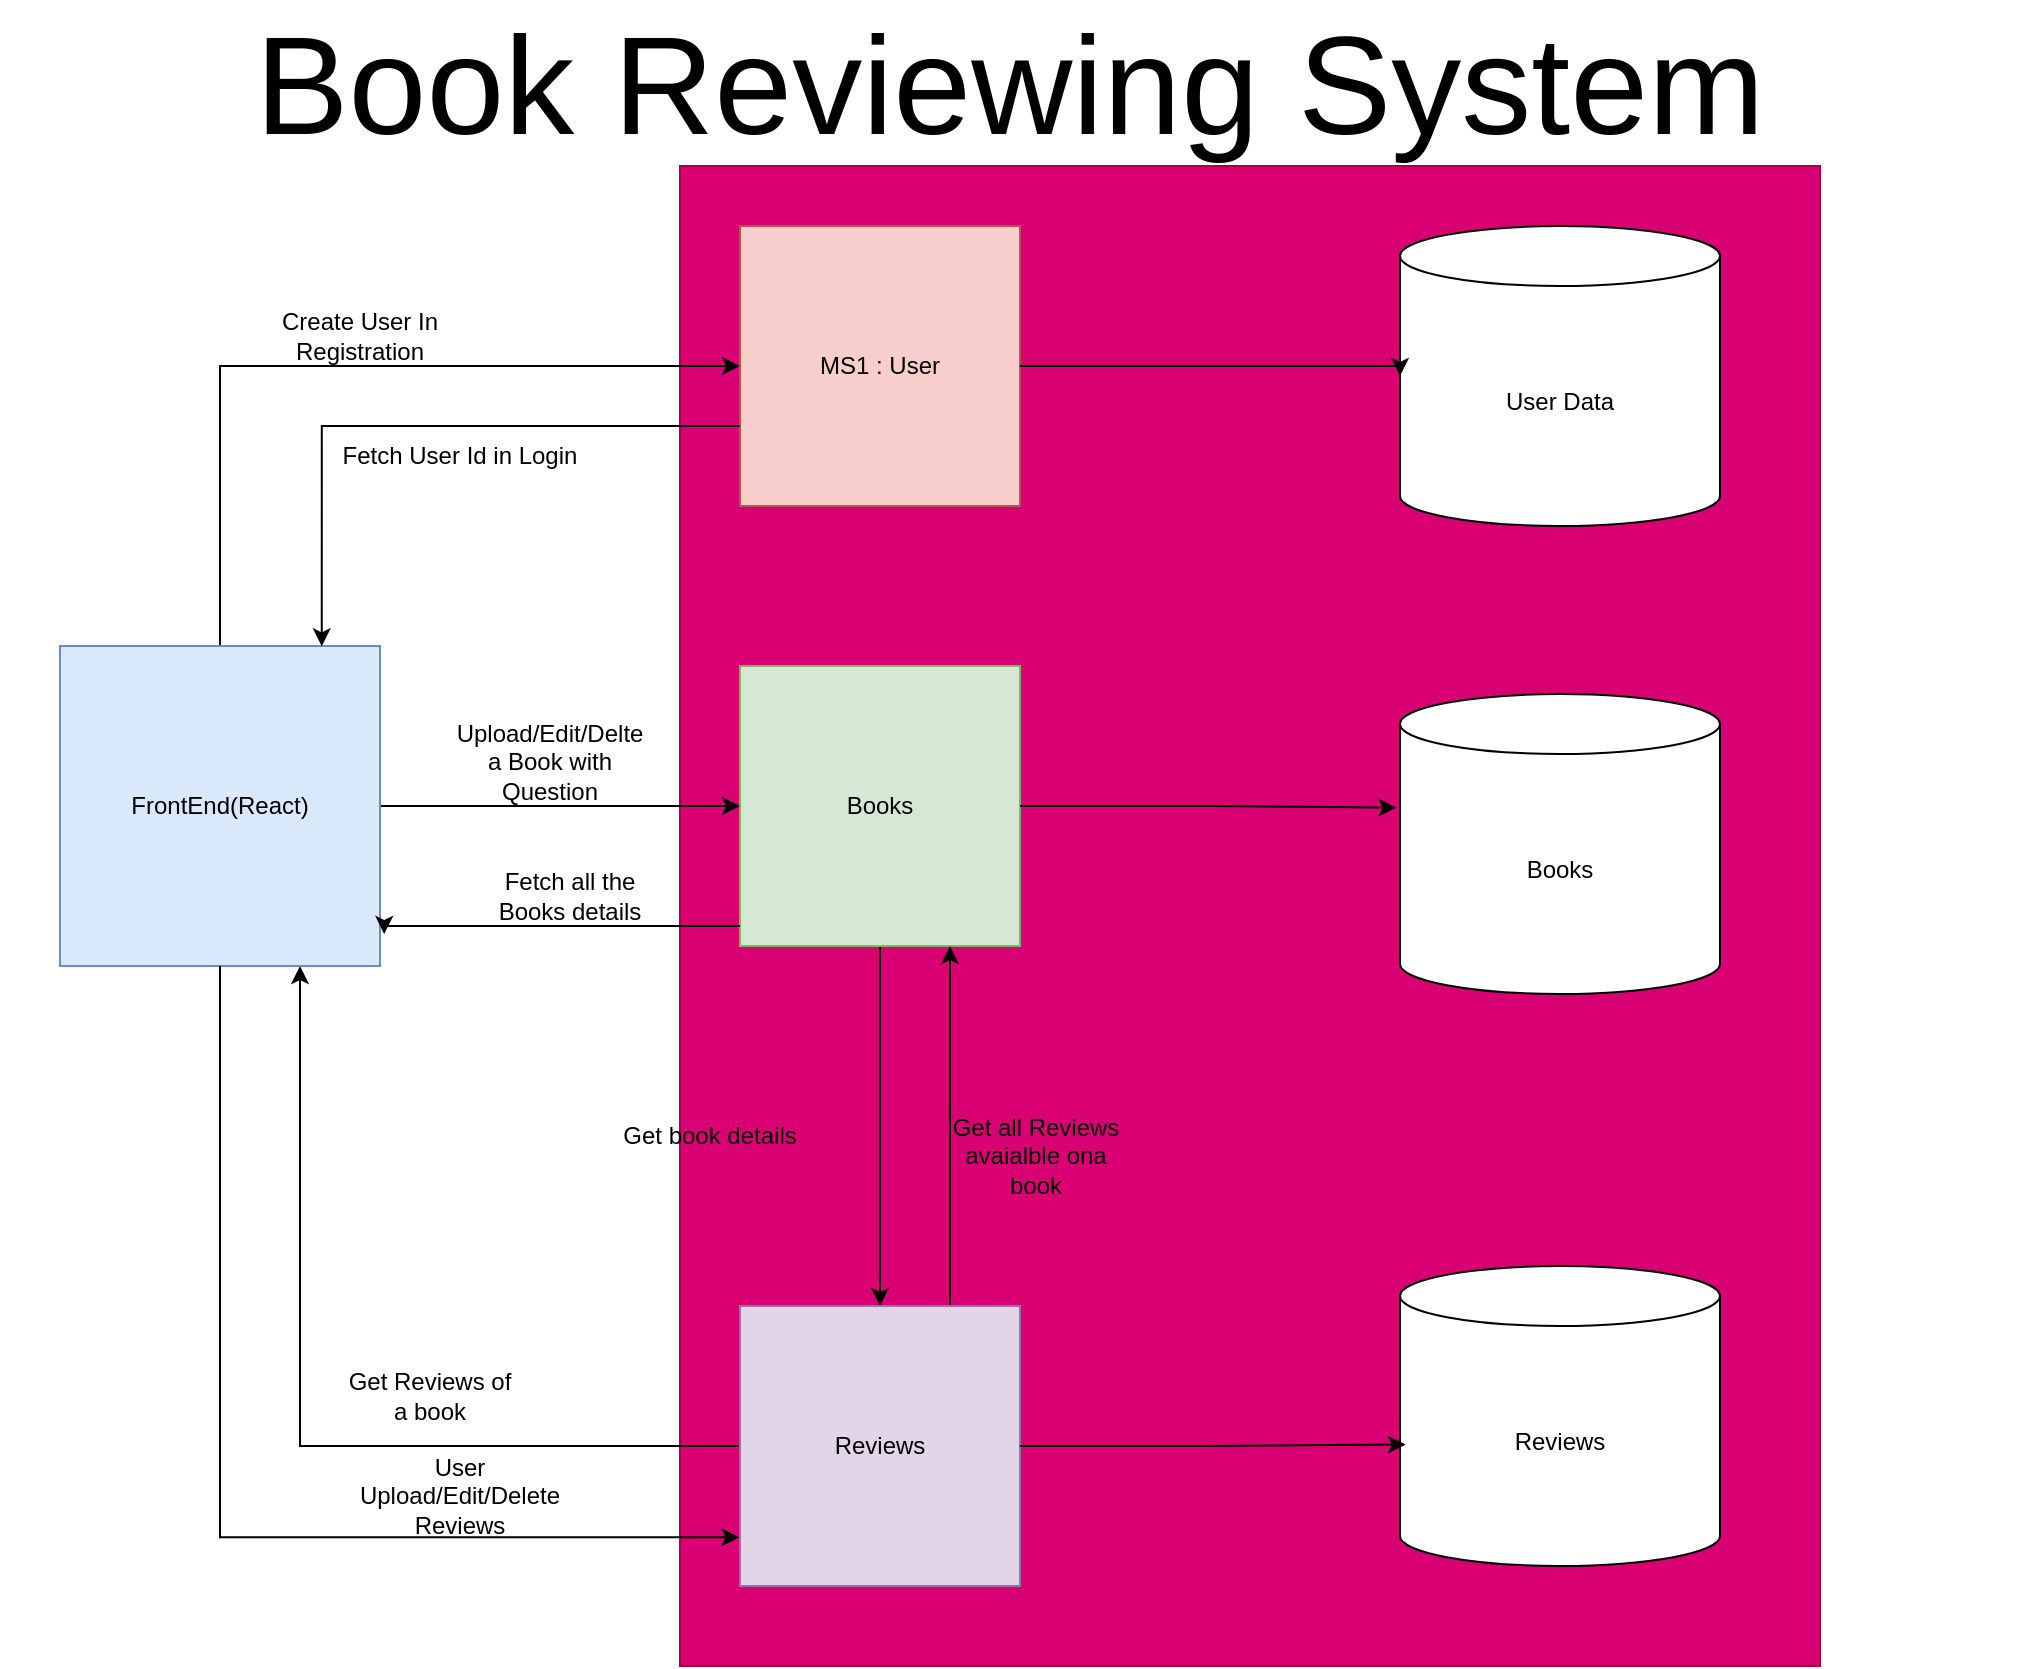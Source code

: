 <mxfile version="22.0.4" type="device">
  <diagram name="Page-1" id="cF1kt7CdDfD7vXwSGcM8">
    <mxGraphModel dx="1467" dy="1883" grid="1" gridSize="10" guides="1" tooltips="1" connect="1" arrows="1" fold="1" page="1" pageScale="1" pageWidth="850" pageHeight="1100" math="0" shadow="0">
      <root>
        <mxCell id="0" />
        <mxCell id="1" parent="0" />
        <mxCell id="GzDTUK1ZSudhXo1Uk-pZ-34" value="" style="rounded=0;whiteSpace=wrap;html=1;fillColor=#d80073;fontColor=#ffffff;strokeColor=#A50040;" vertex="1" parent="1">
          <mxGeometry x="380" y="30" width="570" height="750" as="geometry" />
        </mxCell>
        <mxCell id="GzDTUK1ZSudhXo1Uk-pZ-1" value="MS1 : User" style="whiteSpace=wrap;html=1;aspect=fixed;fillColor=#f8cecc;strokeColor=#b85450;" vertex="1" parent="1">
          <mxGeometry x="410" y="60" width="140" height="140" as="geometry" />
        </mxCell>
        <mxCell id="GzDTUK1ZSudhXo1Uk-pZ-20" style="edgeStyle=orthogonalEdgeStyle;rounded=0;orthogonalLoop=1;jettySize=auto;html=1;" edge="1" parent="1" source="GzDTUK1ZSudhXo1Uk-pZ-2" target="GzDTUK1ZSudhXo1Uk-pZ-3">
          <mxGeometry relative="1" as="geometry">
            <mxPoint x="460" y="590" as="targetPoint" />
            <Array as="points" />
          </mxGeometry>
        </mxCell>
        <mxCell id="GzDTUK1ZSudhXo1Uk-pZ-2" value="Books" style="whiteSpace=wrap;html=1;aspect=fixed;fillColor=#d5e8d4;strokeColor=#82b366;" vertex="1" parent="1">
          <mxGeometry x="410" y="280" width="140" height="140" as="geometry" />
        </mxCell>
        <mxCell id="GzDTUK1ZSudhXo1Uk-pZ-21" style="edgeStyle=orthogonalEdgeStyle;rounded=0;orthogonalLoop=1;jettySize=auto;html=1;entryX=0.75;entryY=1;entryDx=0;entryDy=0;" edge="1" parent="1" source="GzDTUK1ZSudhXo1Uk-pZ-3" target="GzDTUK1ZSudhXo1Uk-pZ-2">
          <mxGeometry relative="1" as="geometry">
            <Array as="points">
              <mxPoint x="515" y="550" />
              <mxPoint x="515" y="550" />
            </Array>
          </mxGeometry>
        </mxCell>
        <mxCell id="GzDTUK1ZSudhXo1Uk-pZ-23" style="edgeStyle=orthogonalEdgeStyle;rounded=0;orthogonalLoop=1;jettySize=auto;html=1;entryX=0.75;entryY=1;entryDx=0;entryDy=0;" edge="1" parent="1" source="GzDTUK1ZSudhXo1Uk-pZ-3" target="GzDTUK1ZSudhXo1Uk-pZ-4">
          <mxGeometry relative="1" as="geometry" />
        </mxCell>
        <mxCell id="GzDTUK1ZSudhXo1Uk-pZ-3" value="Reviews" style="whiteSpace=wrap;html=1;aspect=fixed;fillColor=#e1d5e7;strokeColor=#9673a6;" vertex="1" parent="1">
          <mxGeometry x="410" y="600" width="140" height="140" as="geometry" />
        </mxCell>
        <mxCell id="GzDTUK1ZSudhXo1Uk-pZ-6" style="edgeStyle=orthogonalEdgeStyle;rounded=0;orthogonalLoop=1;jettySize=auto;html=1;entryX=0;entryY=0.5;entryDx=0;entryDy=0;" edge="1" parent="1" source="GzDTUK1ZSudhXo1Uk-pZ-4" target="GzDTUK1ZSudhXo1Uk-pZ-1">
          <mxGeometry relative="1" as="geometry">
            <Array as="points">
              <mxPoint x="150" y="130" />
            </Array>
          </mxGeometry>
        </mxCell>
        <mxCell id="GzDTUK1ZSudhXo1Uk-pZ-10" style="edgeStyle=orthogonalEdgeStyle;rounded=0;orthogonalLoop=1;jettySize=auto;html=1;entryX=0;entryY=0.5;entryDx=0;entryDy=0;" edge="1" parent="1" source="GzDTUK1ZSudhXo1Uk-pZ-4" target="GzDTUK1ZSudhXo1Uk-pZ-2">
          <mxGeometry relative="1" as="geometry" />
        </mxCell>
        <mxCell id="GzDTUK1ZSudhXo1Uk-pZ-4" value="FrontEnd(React)" style="whiteSpace=wrap;html=1;aspect=fixed;fillColor=#dae8fc;strokeColor=#6c8ebf;" vertex="1" parent="1">
          <mxGeometry x="70" y="270" width="160" height="160" as="geometry" />
        </mxCell>
        <mxCell id="GzDTUK1ZSudhXo1Uk-pZ-7" value="Fetch User Id in Login" style="text;html=1;strokeColor=none;fillColor=none;align=center;verticalAlign=middle;whiteSpace=wrap;rounded=0;" vertex="1" parent="1">
          <mxGeometry x="210" y="160" width="120" height="30" as="geometry" />
        </mxCell>
        <mxCell id="GzDTUK1ZSudhXo1Uk-pZ-8" style="edgeStyle=orthogonalEdgeStyle;rounded=0;orthogonalLoop=1;jettySize=auto;html=1;entryX=0.818;entryY=0.001;entryDx=0;entryDy=0;entryPerimeter=0;" edge="1" parent="1" source="GzDTUK1ZSudhXo1Uk-pZ-1" target="GzDTUK1ZSudhXo1Uk-pZ-4">
          <mxGeometry relative="1" as="geometry">
            <Array as="points">
              <mxPoint x="201" y="160" />
            </Array>
          </mxGeometry>
        </mxCell>
        <mxCell id="GzDTUK1ZSudhXo1Uk-pZ-9" value="Create User In Registration" style="text;html=1;strokeColor=none;fillColor=none;align=center;verticalAlign=middle;whiteSpace=wrap;rounded=0;" vertex="1" parent="1">
          <mxGeometry x="160" y="100" width="120" height="30" as="geometry" />
        </mxCell>
        <mxCell id="GzDTUK1ZSudhXo1Uk-pZ-11" value="Upload/Edit/Delte a Book with Question" style="text;html=1;strokeColor=none;fillColor=none;align=center;verticalAlign=middle;whiteSpace=wrap;rounded=0;" vertex="1" parent="1">
          <mxGeometry x="270" y="313" width="90" height="30" as="geometry" />
        </mxCell>
        <mxCell id="GzDTUK1ZSudhXo1Uk-pZ-12" style="edgeStyle=orthogonalEdgeStyle;rounded=0;orthogonalLoop=1;jettySize=auto;html=1;entryX=1.013;entryY=0.9;entryDx=0;entryDy=0;entryPerimeter=0;" edge="1" parent="1" source="GzDTUK1ZSudhXo1Uk-pZ-2" target="GzDTUK1ZSudhXo1Uk-pZ-4">
          <mxGeometry relative="1" as="geometry">
            <Array as="points">
              <mxPoint x="232" y="410" />
            </Array>
          </mxGeometry>
        </mxCell>
        <mxCell id="GzDTUK1ZSudhXo1Uk-pZ-13" value="Fetch all the Books details" style="text;html=1;strokeColor=none;fillColor=none;align=center;verticalAlign=middle;whiteSpace=wrap;rounded=0;" vertex="1" parent="1">
          <mxGeometry x="280" y="380" width="90" height="30" as="geometry" />
        </mxCell>
        <mxCell id="GzDTUK1ZSudhXo1Uk-pZ-14" style="edgeStyle=orthogonalEdgeStyle;rounded=0;orthogonalLoop=1;jettySize=auto;html=1;entryX=-0.002;entryY=0.826;entryDx=0;entryDy=0;entryPerimeter=0;" edge="1" parent="1" source="GzDTUK1ZSudhXo1Uk-pZ-4" target="GzDTUK1ZSudhXo1Uk-pZ-3">
          <mxGeometry relative="1" as="geometry">
            <Array as="points">
              <mxPoint x="150" y="716" />
            </Array>
          </mxGeometry>
        </mxCell>
        <mxCell id="GzDTUK1ZSudhXo1Uk-pZ-15" value="User Upload/Edit/Delete Reviews" style="text;html=1;strokeColor=none;fillColor=none;align=center;verticalAlign=middle;whiteSpace=wrap;rounded=0;" vertex="1" parent="1">
          <mxGeometry x="210" y="680" width="120" height="30" as="geometry" />
        </mxCell>
        <mxCell id="GzDTUK1ZSudhXo1Uk-pZ-18" value="Get book details" style="text;html=1;strokeColor=none;fillColor=none;align=center;verticalAlign=middle;whiteSpace=wrap;rounded=0;" vertex="1" parent="1">
          <mxGeometry x="350" y="500" width="90" height="30" as="geometry" />
        </mxCell>
        <mxCell id="GzDTUK1ZSudhXo1Uk-pZ-22" value="Get all Reviews avaialble ona book" style="text;html=1;strokeColor=none;fillColor=none;align=center;verticalAlign=middle;whiteSpace=wrap;rounded=0;" vertex="1" parent="1">
          <mxGeometry x="513" y="510" width="90" height="30" as="geometry" />
        </mxCell>
        <mxCell id="GzDTUK1ZSudhXo1Uk-pZ-24" value="Get Reviews of a book" style="text;html=1;strokeColor=none;fillColor=none;align=center;verticalAlign=middle;whiteSpace=wrap;rounded=0;" vertex="1" parent="1">
          <mxGeometry x="210" y="630" width="90" height="30" as="geometry" />
        </mxCell>
        <mxCell id="GzDTUK1ZSudhXo1Uk-pZ-26" value="User Data" style="shape=cylinder3;whiteSpace=wrap;html=1;boundedLbl=1;backgroundOutline=1;size=15;" vertex="1" parent="1">
          <mxGeometry x="740" y="60" width="160" height="150" as="geometry" />
        </mxCell>
        <mxCell id="GzDTUK1ZSudhXo1Uk-pZ-28" style="edgeStyle=orthogonalEdgeStyle;rounded=0;orthogonalLoop=1;jettySize=auto;html=1;entryX=0;entryY=0.5;entryDx=0;entryDy=0;entryPerimeter=0;" edge="1" parent="1" source="GzDTUK1ZSudhXo1Uk-pZ-1" target="GzDTUK1ZSudhXo1Uk-pZ-26">
          <mxGeometry relative="1" as="geometry">
            <Array as="points">
              <mxPoint x="740" y="130" />
            </Array>
          </mxGeometry>
        </mxCell>
        <mxCell id="GzDTUK1ZSudhXo1Uk-pZ-29" value="Books" style="shape=cylinder3;whiteSpace=wrap;html=1;boundedLbl=1;backgroundOutline=1;size=15;" vertex="1" parent="1">
          <mxGeometry x="740" y="294" width="160" height="150" as="geometry" />
        </mxCell>
        <mxCell id="GzDTUK1ZSudhXo1Uk-pZ-30" value="Reviews" style="shape=cylinder3;whiteSpace=wrap;html=1;boundedLbl=1;backgroundOutline=1;size=15;" vertex="1" parent="1">
          <mxGeometry x="740" y="580" width="160" height="150" as="geometry" />
        </mxCell>
        <mxCell id="GzDTUK1ZSudhXo1Uk-pZ-31" style="edgeStyle=orthogonalEdgeStyle;rounded=0;orthogonalLoop=1;jettySize=auto;html=1;entryX=-0.011;entryY=0.379;entryDx=0;entryDy=0;entryPerimeter=0;" edge="1" parent="1" source="GzDTUK1ZSudhXo1Uk-pZ-2" target="GzDTUK1ZSudhXo1Uk-pZ-29">
          <mxGeometry relative="1" as="geometry" />
        </mxCell>
        <mxCell id="GzDTUK1ZSudhXo1Uk-pZ-32" style="edgeStyle=orthogonalEdgeStyle;rounded=0;orthogonalLoop=1;jettySize=auto;html=1;entryX=0.018;entryY=0.595;entryDx=0;entryDy=0;entryPerimeter=0;" edge="1" parent="1" source="GzDTUK1ZSudhXo1Uk-pZ-3" target="GzDTUK1ZSudhXo1Uk-pZ-30">
          <mxGeometry relative="1" as="geometry" />
        </mxCell>
        <mxCell id="GzDTUK1ZSudhXo1Uk-pZ-35" value="&lt;font style=&quot;font-size: 70px;&quot;&gt;Book Reviewing System&lt;br&gt;&lt;/font&gt;" style="text;html=1;strokeColor=none;fillColor=none;align=center;verticalAlign=middle;whiteSpace=wrap;rounded=0;opacity=70;" vertex="1" parent="1">
          <mxGeometry x="40" y="-26" width="1010" height="30" as="geometry" />
        </mxCell>
      </root>
    </mxGraphModel>
  </diagram>
</mxfile>
